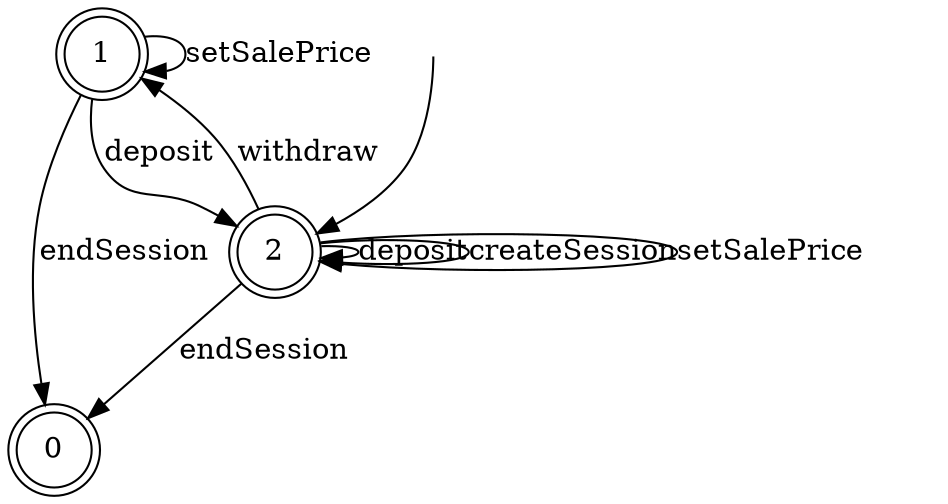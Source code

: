 digraph g {

	s0 [shape="doublecircle" label="0"];
	s1 [shape="doublecircle" label="1"];
	s2 [shape="doublecircle" label="2"];
	s1 -> s2 [label="deposit"];
	s1 -> s1 [label="setSalePrice"];
	s1 -> s0 [label="endSession"];
	s2 -> s2 [label="deposit"];
	s2 -> s2 [label="createSession"];
	s2 -> s2 [label="setSalePrice"];
	s2 -> s0 [label="endSession"];
	s2 -> s1 [label="withdraw"];

__start0 [label="" shape="none" width="0" height="0"];
__start0 -> s2;

}
